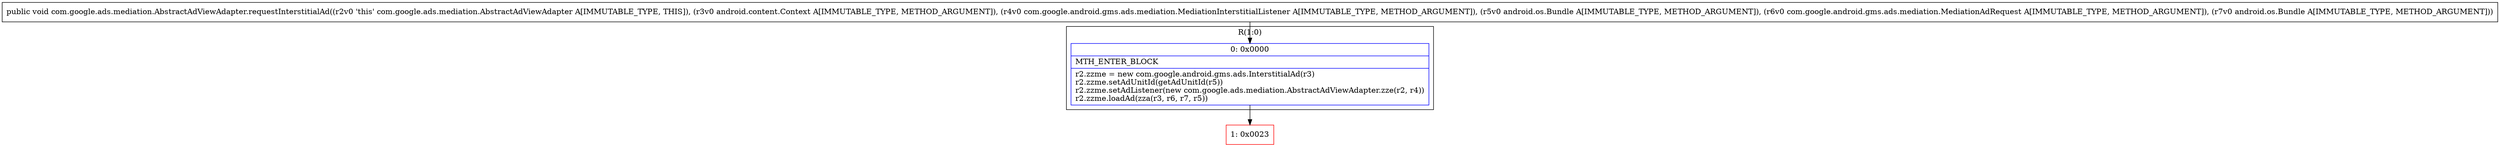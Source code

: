 digraph "CFG forcom.google.ads.mediation.AbstractAdViewAdapter.requestInterstitialAd(Landroid\/content\/Context;Lcom\/google\/android\/gms\/ads\/mediation\/MediationInterstitialListener;Landroid\/os\/Bundle;Lcom\/google\/android\/gms\/ads\/mediation\/MediationAdRequest;Landroid\/os\/Bundle;)V" {
subgraph cluster_Region_757821661 {
label = "R(1:0)";
node [shape=record,color=blue];
Node_0 [shape=record,label="{0\:\ 0x0000|MTH_ENTER_BLOCK\l|r2.zzme = new com.google.android.gms.ads.InterstitialAd(r3)\lr2.zzme.setAdUnitId(getAdUnitId(r5))\lr2.zzme.setAdListener(new com.google.ads.mediation.AbstractAdViewAdapter.zze(r2, r4))\lr2.zzme.loadAd(zza(r3, r6, r7, r5))\l}"];
}
Node_1 [shape=record,color=red,label="{1\:\ 0x0023}"];
MethodNode[shape=record,label="{public void com.google.ads.mediation.AbstractAdViewAdapter.requestInterstitialAd((r2v0 'this' com.google.ads.mediation.AbstractAdViewAdapter A[IMMUTABLE_TYPE, THIS]), (r3v0 android.content.Context A[IMMUTABLE_TYPE, METHOD_ARGUMENT]), (r4v0 com.google.android.gms.ads.mediation.MediationInterstitialListener A[IMMUTABLE_TYPE, METHOD_ARGUMENT]), (r5v0 android.os.Bundle A[IMMUTABLE_TYPE, METHOD_ARGUMENT]), (r6v0 com.google.android.gms.ads.mediation.MediationAdRequest A[IMMUTABLE_TYPE, METHOD_ARGUMENT]), (r7v0 android.os.Bundle A[IMMUTABLE_TYPE, METHOD_ARGUMENT])) }"];
MethodNode -> Node_0;
Node_0 -> Node_1;
}

